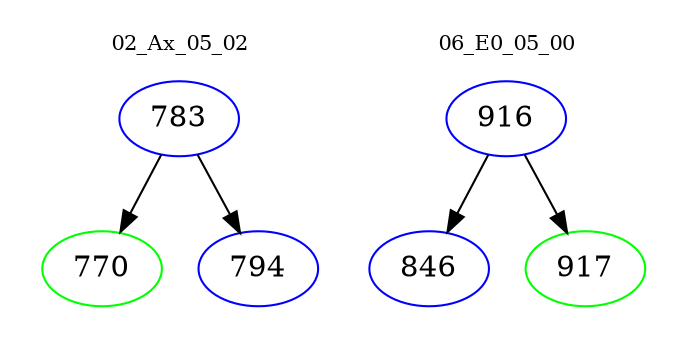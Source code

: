 digraph{
subgraph cluster_0 {
color = white
label = "02_Ax_05_02";
fontsize=10;
T0_783 [label="783", color="blue"]
T0_783 -> T0_770 [color="black"]
T0_770 [label="770", color="green"]
T0_783 -> T0_794 [color="black"]
T0_794 [label="794", color="blue"]
}
subgraph cluster_1 {
color = white
label = "06_E0_05_00";
fontsize=10;
T1_916 [label="916", color="blue"]
T1_916 -> T1_846 [color="black"]
T1_846 [label="846", color="blue"]
T1_916 -> T1_917 [color="black"]
T1_917 [label="917", color="green"]
}
}
